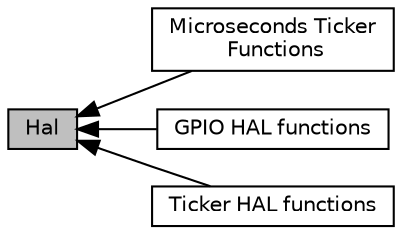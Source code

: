 digraph "Hal"
{
  edge [fontname="Helvetica",fontsize="10",labelfontname="Helvetica",labelfontsize="10"];
  node [fontname="Helvetica",fontsize="10",shape=box];
  rankdir=LR;
  Node1 [label="Hal",height=0.2,width=0.4,color="black", fillcolor="grey75", style="filled", fontcolor="black",tooltip=" "];
  Node4 [label="Microseconds Ticker\l Functions",height=0.2,width=0.4,color="black", fillcolor="white", style="filled",URL="$group__hal___us_ticker.html",tooltip=" "];
  Node2 [label="GPIO HAL functions",height=0.2,width=0.4,color="black", fillcolor="white", style="filled",URL="$group__hal__gpio.html",tooltip=" "];
  Node3 [label="Ticker HAL functions",height=0.2,width=0.4,color="black", fillcolor="white", style="filled",URL="$group__hal__ticker.html",tooltip=" "];
  Node1->Node2 [shape=plaintext, dir="back", style="solid"];
  Node1->Node3 [shape=plaintext, dir="back", style="solid"];
  Node1->Node4 [shape=plaintext, dir="back", style="solid"];
}
